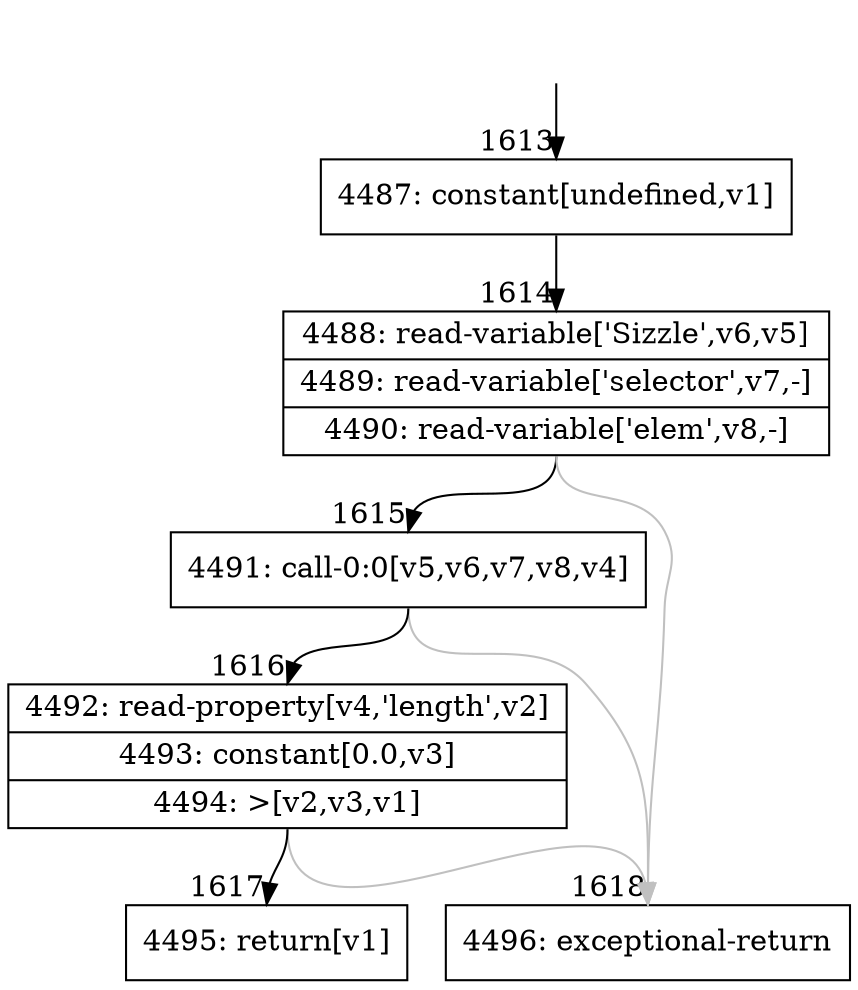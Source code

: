 digraph {
rankdir="TD"
BB_entry112[shape=none,label=""];
BB_entry112 -> BB1613 [tailport=s, headport=n, headlabel="    1613"]
BB1613 [shape=record label="{4487: constant[undefined,v1]}" ] 
BB1613 -> BB1614 [tailport=s, headport=n, headlabel="      1614"]
BB1614 [shape=record label="{4488: read-variable['Sizzle',v6,v5]|4489: read-variable['selector',v7,-]|4490: read-variable['elem',v8,-]}" ] 
BB1614 -> BB1615 [tailport=s, headport=n, headlabel="      1615"]
BB1614 -> BB1618 [tailport=s, headport=n, color=gray, headlabel="      1618"]
BB1615 [shape=record label="{4491: call-0:0[v5,v6,v7,v8,v4]}" ] 
BB1615 -> BB1616 [tailport=s, headport=n, headlabel="      1616"]
BB1615 -> BB1618 [tailport=s, headport=n, color=gray]
BB1616 [shape=record label="{4492: read-property[v4,'length',v2]|4493: constant[0.0,v3]|4494: \>[v2,v3,v1]}" ] 
BB1616 -> BB1617 [tailport=s, headport=n, headlabel="      1617"]
BB1616 -> BB1618 [tailport=s, headport=n, color=gray]
BB1617 [shape=record label="{4495: return[v1]}" ] 
BB1618 [shape=record label="{4496: exceptional-return}" ] 
}

